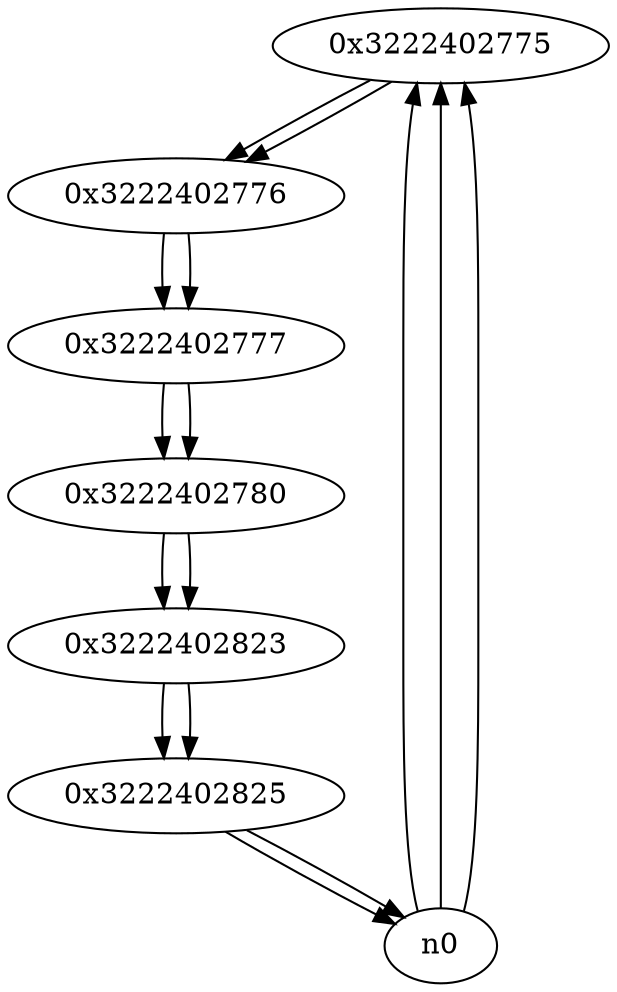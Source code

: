 digraph G{
/* nodes */
  n1 [label="0x3222402775"]
  n2 [label="0x3222402776"]
  n3 [label="0x3222402777"]
  n4 [label="0x3222402780"]
  n5 [label="0x3222402823"]
  n6 [label="0x3222402825"]
/* edges */
n1 -> n2;
n0 -> n1;
n0 -> n1;
n0 -> n1;
n2 -> n3;
n1 -> n2;
n3 -> n4;
n2 -> n3;
n4 -> n5;
n3 -> n4;
n5 -> n6;
n4 -> n5;
n6 -> n0;
n6 -> n0;
n5 -> n6;
}
